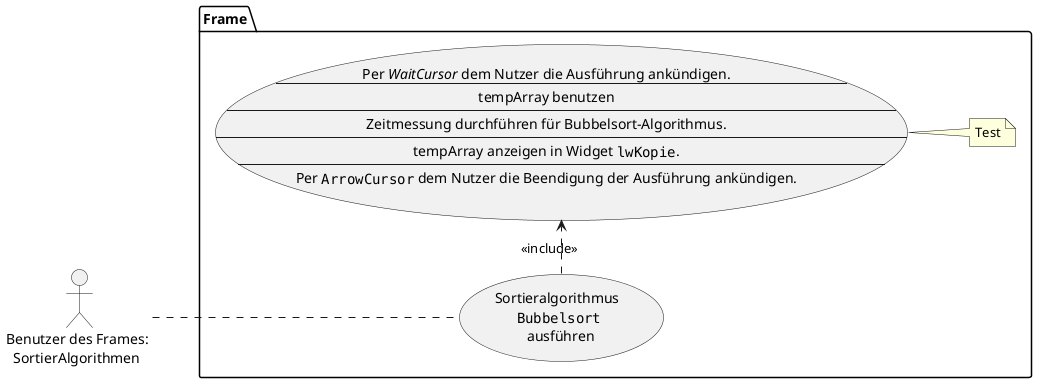 @startuml

actor "Benutzer des Frames: \n  SortierAlgorithmen" as frameUser

package Frame {

usecase "Sortieralgorithmus \n ""Bubbelsort"" \n ausführen" as UC_BubbelSort

usecase include_at_UC_BubbelSort as "
Per <i>WaitCursor</i> dem Nutzer die Ausführung ankündigen.
----
tempArray benutzen
----
Zeitmessung durchführen für Bubbelsort-Algorithmus.
----
tempArray anzeigen in Widget ""lwKopie"".
----
Per ""ArrowCursor"" dem Nutzer die Beendigung der Ausführung ankündigen.
"

UC_BubbelSort .> include_at_UC_BubbelSort : <<include>>
frameUser .. UC_BubbelSort
left to right direction


note right of include_at_UC_BubbelSort
Test
end note
@enduml
